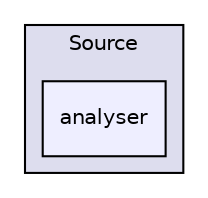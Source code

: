 digraph "Source/analyser" {
  compound=true
  node [ fontsize="10", fontname="Helvetica"];
  edge [ labelfontsize="10", labelfontname="Helvetica"];
  subgraph clusterdir_74389ed8173ad57b461b9d623a1f3867 {
    graph [ bgcolor="#ddddee", pencolor="black", label="Source" fontname="Helvetica", fontsize="10", URL="dir_74389ed8173ad57b461b9d623a1f3867.html"]
  dir_5f1154d17215c9c0a8b7cd3207af723f [shape=box, label="analyser", style="filled", fillcolor="#eeeeff", pencolor="black", URL="dir_5f1154d17215c9c0a8b7cd3207af723f.html"];
  }
}
